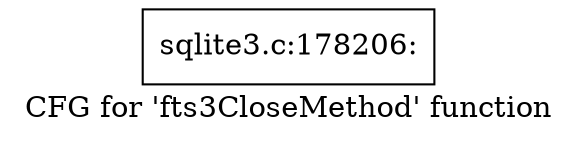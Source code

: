 digraph "CFG for 'fts3CloseMethod' function" {
	label="CFG for 'fts3CloseMethod' function";

	Node0x55c0fadafbe0 [shape=record,label="{sqlite3.c:178206:}"];
}
